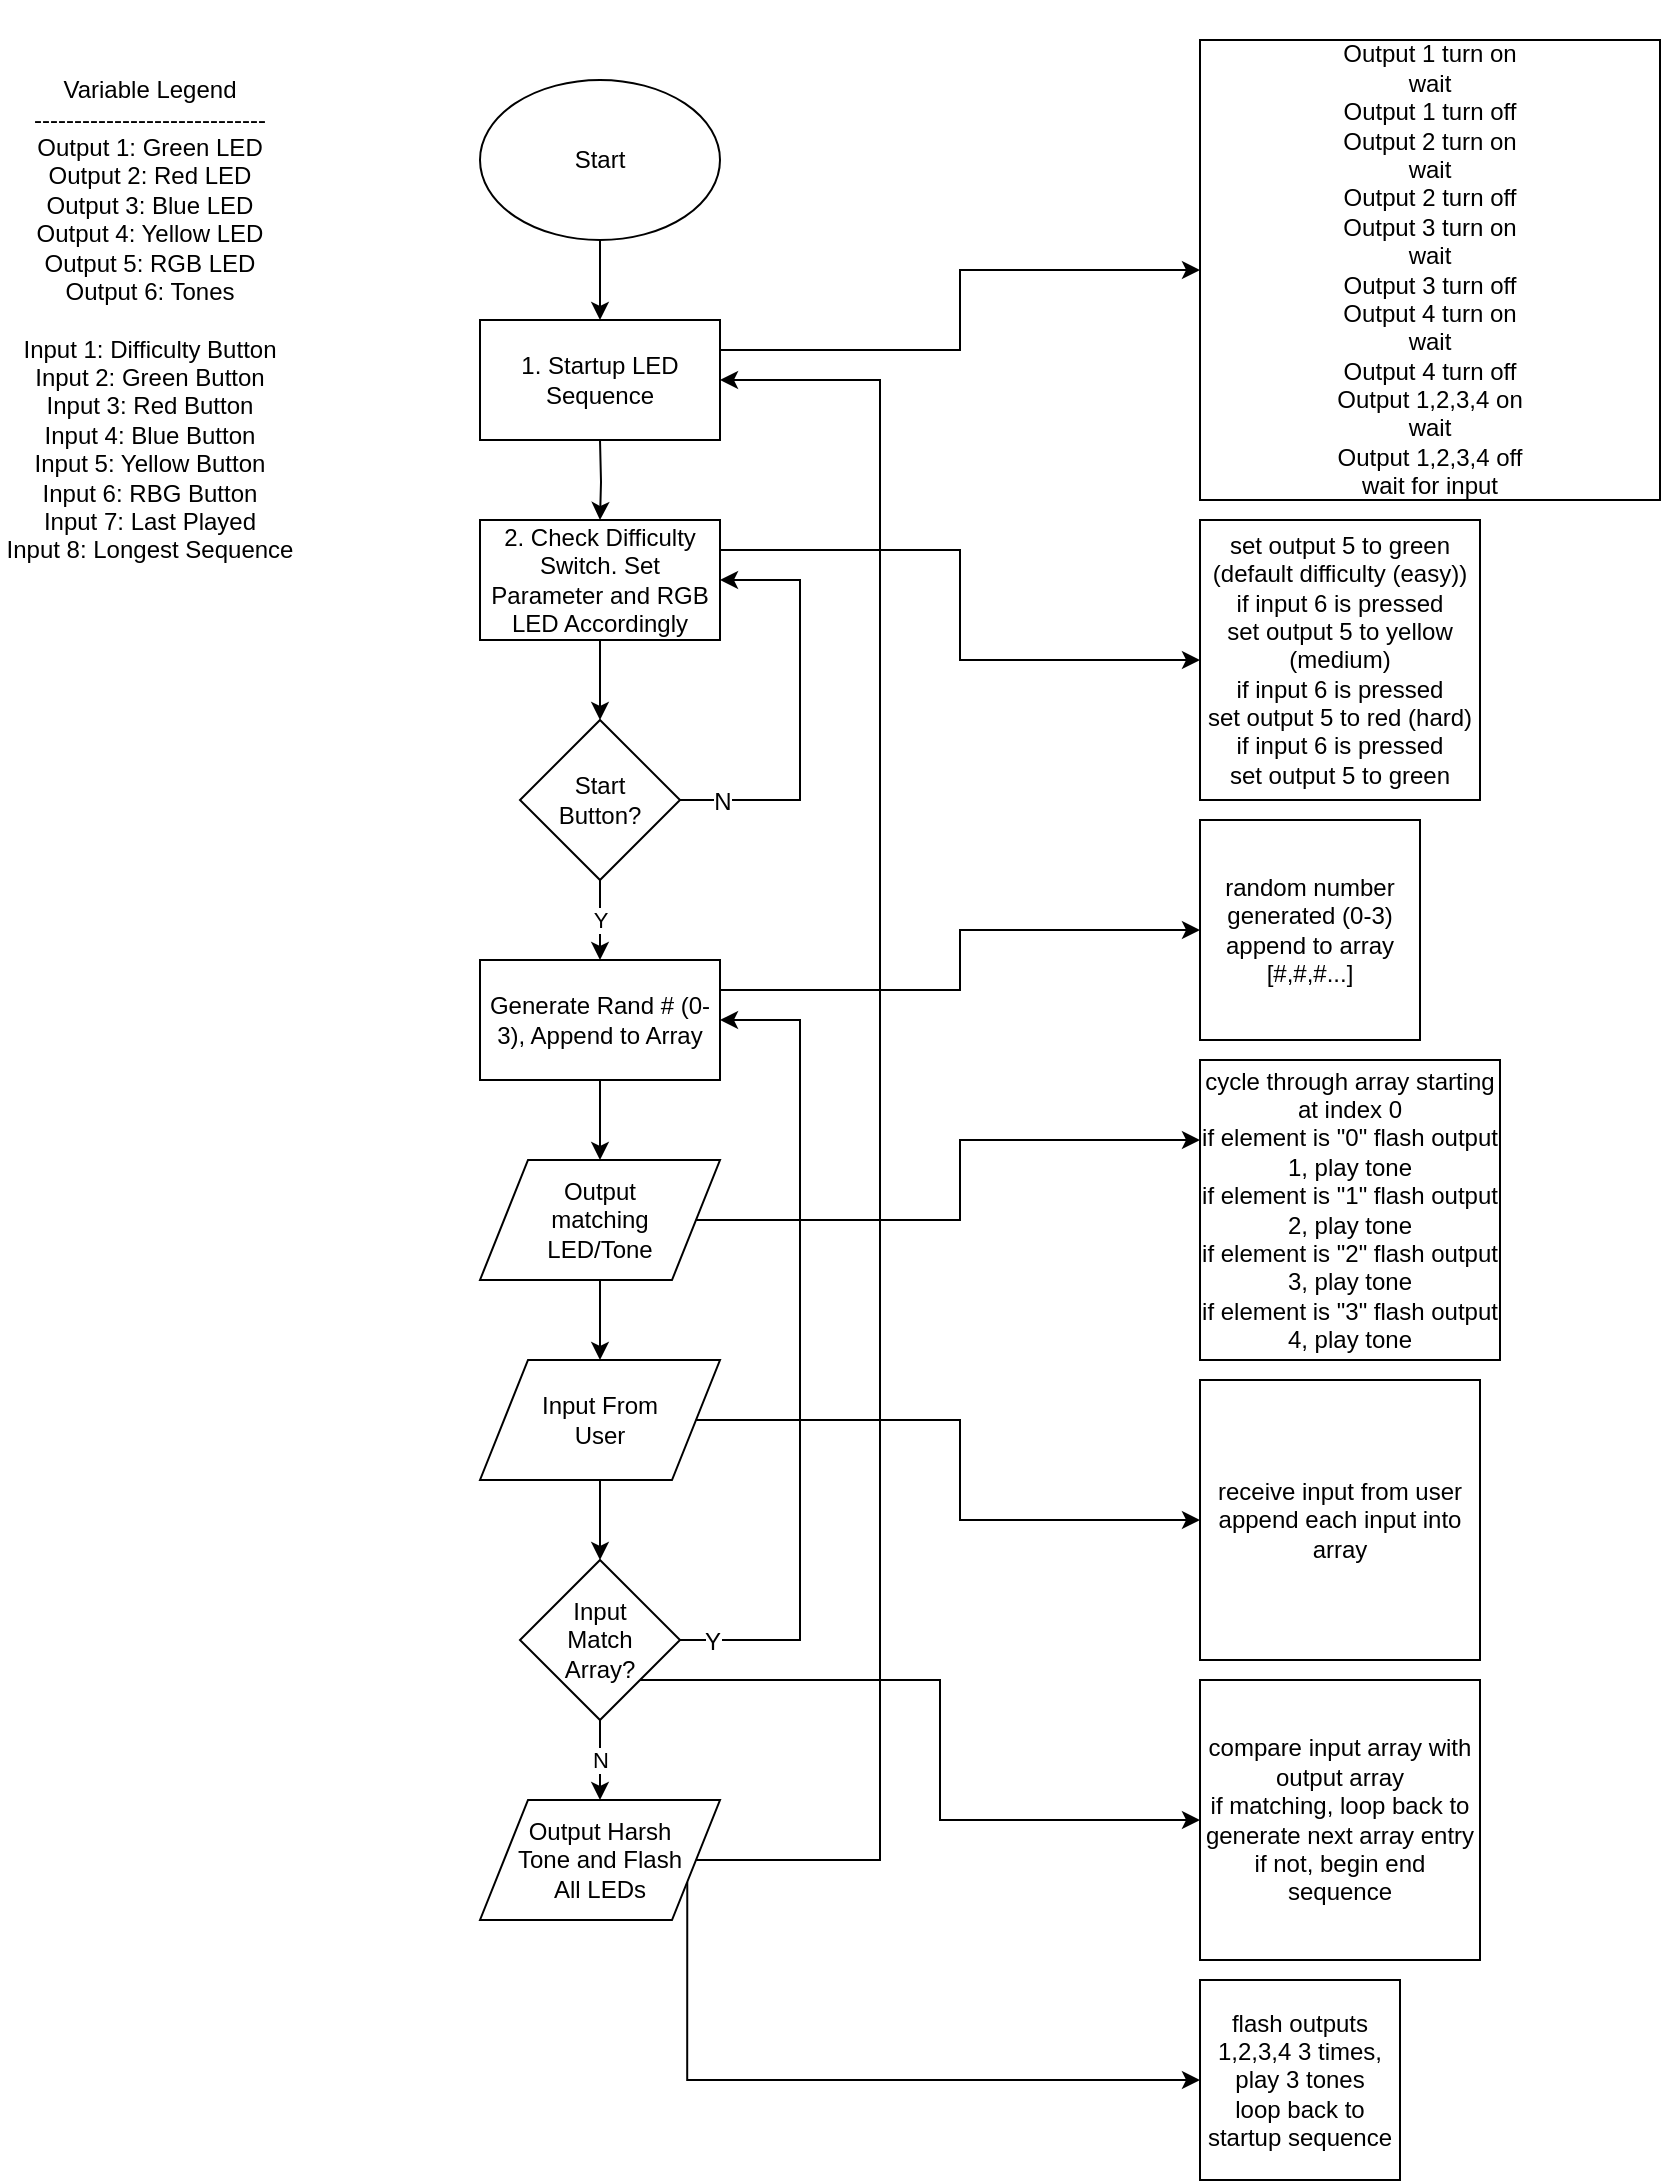 <mxfile version="12.2.2" type="github" pages="1">
  <diagram id="vK2o-zo6DBCBCjjgS45Z" name="Page-1">
    <mxGraphModel dx="555" dy="307" grid="1" gridSize="10" guides="1" tooltips="1" connect="1" arrows="1" fold="1" page="1" pageScale="1" pageWidth="850" pageHeight="1100" math="0" shadow="0">
      <root>
        <mxCell id="0"/>
        <mxCell id="1" parent="0"/>
        <mxCell id="SfQTYZYUw8lY2vtOCrOL-3" value="" style="edgeStyle=orthogonalEdgeStyle;rounded=0;orthogonalLoop=1;jettySize=auto;html=1;" parent="1" source="SfQTYZYUw8lY2vtOCrOL-1" edge="1">
          <mxGeometry relative="1" as="geometry">
            <mxPoint x="300" y="160" as="targetPoint"/>
          </mxGeometry>
        </mxCell>
        <mxCell id="SfQTYZYUw8lY2vtOCrOL-1" value="Start" style="ellipse;whiteSpace=wrap;html=1;" parent="1" vertex="1">
          <mxGeometry x="240" y="40" width="120" height="80" as="geometry"/>
        </mxCell>
        <mxCell id="SfQTYZYUw8lY2vtOCrOL-5" value="" style="edgeStyle=orthogonalEdgeStyle;rounded=0;orthogonalLoop=1;jettySize=auto;html=1;" parent="1" target="SfQTYZYUw8lY2vtOCrOL-4" edge="1">
          <mxGeometry relative="1" as="geometry">
            <mxPoint x="300" y="220" as="sourcePoint"/>
          </mxGeometry>
        </mxCell>
        <mxCell id="biyX1mUiOnCgqSZNUavs-2" value="" style="edgeStyle=orthogonalEdgeStyle;rounded=0;orthogonalLoop=1;jettySize=auto;html=1;" parent="1" source="SfQTYZYUw8lY2vtOCrOL-4" target="biyX1mUiOnCgqSZNUavs-1" edge="1">
          <mxGeometry relative="1" as="geometry"/>
        </mxCell>
        <mxCell id="2XaEiHZqnn_djsdHWynS-10" style="edgeStyle=orthogonalEdgeStyle;rounded=0;orthogonalLoop=1;jettySize=auto;html=1;exitX=1;exitY=0.25;exitDx=0;exitDy=0;targetPerimeterSpacing=0;" parent="1" source="SfQTYZYUw8lY2vtOCrOL-4" target="2XaEiHZqnn_djsdHWynS-11" edge="1">
          <mxGeometry relative="1" as="geometry">
            <mxPoint x="600" y="280" as="targetPoint"/>
          </mxGeometry>
        </mxCell>
        <mxCell id="SfQTYZYUw8lY2vtOCrOL-4" value="&lt;div&gt;2. Check Difficulty Switch. Set Parameter and RGB LED Accordingly&lt;br&gt;&lt;/div&gt;" style="rounded=0;whiteSpace=wrap;html=1;" parent="1" vertex="1">
          <mxGeometry x="240" y="260" width="120" height="60" as="geometry"/>
        </mxCell>
        <mxCell id="2XaEiHZqnn_djsdHWynS-9" style="edgeStyle=orthogonalEdgeStyle;rounded=0;orthogonalLoop=1;jettySize=auto;html=1;exitX=1;exitY=0.25;exitDx=0;exitDy=0;entryX=0;entryY=0.5;entryDx=0;entryDy=0;targetPerimeterSpacing=0;" parent="1" source="SfQTYZYUw8lY2vtOCrOL-6" target="2XaEiHZqnn_djsdHWynS-4" edge="1">
          <mxGeometry relative="1" as="geometry"/>
        </mxCell>
        <mxCell id="SfQTYZYUw8lY2vtOCrOL-6" value="1. Startup LED Sequence" style="rounded=0;whiteSpace=wrap;html=1;" parent="1" vertex="1">
          <mxGeometry x="240" y="160" width="120" height="60" as="geometry"/>
        </mxCell>
        <mxCell id="biyX1mUiOnCgqSZNUavs-3" style="edgeStyle=orthogonalEdgeStyle;rounded=0;orthogonalLoop=1;jettySize=auto;html=1;entryX=1;entryY=0.5;entryDx=0;entryDy=0;" parent="1" source="biyX1mUiOnCgqSZNUavs-1" target="SfQTYZYUw8lY2vtOCrOL-4" edge="1">
          <mxGeometry relative="1" as="geometry">
            <Array as="points">
              <mxPoint x="400" y="400"/>
              <mxPoint x="400" y="290"/>
            </Array>
          </mxGeometry>
        </mxCell>
        <mxCell id="biyX1mUiOnCgqSZNUavs-4" value="N" style="text;html=1;resizable=0;points=[];align=center;verticalAlign=middle;labelBackgroundColor=#ffffff;" parent="biyX1mUiOnCgqSZNUavs-3" vertex="1" connectable="0">
          <mxGeometry x="-0.8" y="-1" relative="1" as="geometry">
            <mxPoint as="offset"/>
          </mxGeometry>
        </mxCell>
        <mxCell id="biyX1mUiOnCgqSZNUavs-6" value="Y" style="edgeStyle=orthogonalEdgeStyle;rounded=0;orthogonalLoop=1;jettySize=auto;html=1;" parent="1" source="biyX1mUiOnCgqSZNUavs-1" target="biyX1mUiOnCgqSZNUavs-5" edge="1">
          <mxGeometry relative="1" as="geometry"/>
        </mxCell>
        <mxCell id="biyX1mUiOnCgqSZNUavs-1" value="&lt;div&gt;Start&lt;br&gt;&lt;/div&gt;&lt;div&gt;Button?&lt;/div&gt;" style="rhombus;whiteSpace=wrap;html=1;" parent="1" vertex="1">
          <mxGeometry x="260" y="360" width="80" height="80" as="geometry"/>
        </mxCell>
        <mxCell id="biyX1mUiOnCgqSZNUavs-8" value="" style="edgeStyle=orthogonalEdgeStyle;rounded=0;orthogonalLoop=1;jettySize=auto;html=1;" parent="1" source="biyX1mUiOnCgqSZNUavs-5" target="biyX1mUiOnCgqSZNUavs-7" edge="1">
          <mxGeometry relative="1" as="geometry"/>
        </mxCell>
        <mxCell id="2XaEiHZqnn_djsdHWynS-15" style="edgeStyle=orthogonalEdgeStyle;rounded=0;orthogonalLoop=1;jettySize=auto;html=1;exitX=1;exitY=0.25;exitDx=0;exitDy=0;targetPerimeterSpacing=0;" parent="1" source="biyX1mUiOnCgqSZNUavs-5" target="2XaEiHZqnn_djsdHWynS-16" edge="1">
          <mxGeometry relative="1" as="geometry">
            <mxPoint x="570" y="470" as="targetPoint"/>
          </mxGeometry>
        </mxCell>
        <mxCell id="biyX1mUiOnCgqSZNUavs-5" value="Generate Rand # (0-3), Append to Array" style="rounded=0;whiteSpace=wrap;html=1;" parent="1" vertex="1">
          <mxGeometry x="240" y="480" width="120" height="60" as="geometry"/>
        </mxCell>
        <mxCell id="biyX1mUiOnCgqSZNUavs-10" value="" style="edgeStyle=orthogonalEdgeStyle;rounded=0;orthogonalLoop=1;jettySize=auto;html=1;" parent="1" source="biyX1mUiOnCgqSZNUavs-7" target="biyX1mUiOnCgqSZNUavs-9" edge="1">
          <mxGeometry relative="1" as="geometry"/>
        </mxCell>
        <mxCell id="2XaEiHZqnn_djsdHWynS-12" style="edgeStyle=orthogonalEdgeStyle;rounded=0;orthogonalLoop=1;jettySize=auto;html=1;targetPerimeterSpacing=0;" parent="1" source="biyX1mUiOnCgqSZNUavs-7" target="2XaEiHZqnn_djsdHWynS-13" edge="1">
          <mxGeometry relative="1" as="geometry">
            <mxPoint x="520" y="480" as="targetPoint"/>
            <Array as="points">
              <mxPoint x="480" y="610"/>
              <mxPoint x="480" y="570"/>
            </Array>
          </mxGeometry>
        </mxCell>
        <mxCell id="biyX1mUiOnCgqSZNUavs-7" value="&lt;div&gt;Output&lt;/div&gt;&lt;div&gt;matching&lt;/div&gt;&lt;div&gt;LED/Tone&lt;/div&gt;" style="shape=parallelogram;perimeter=parallelogramPerimeter;whiteSpace=wrap;html=1;" parent="1" vertex="1">
          <mxGeometry x="240" y="580" width="120" height="60" as="geometry"/>
        </mxCell>
        <mxCell id="biyX1mUiOnCgqSZNUavs-12" value="" style="edgeStyle=orthogonalEdgeStyle;rounded=0;orthogonalLoop=1;jettySize=auto;html=1;" parent="1" source="biyX1mUiOnCgqSZNUavs-9" target="biyX1mUiOnCgqSZNUavs-11" edge="1">
          <mxGeometry relative="1" as="geometry"/>
        </mxCell>
        <mxCell id="2XaEiHZqnn_djsdHWynS-17" style="edgeStyle=orthogonalEdgeStyle;rounded=0;orthogonalLoop=1;jettySize=auto;html=1;exitX=1;exitY=0.5;exitDx=0;exitDy=0;targetPerimeterSpacing=0;" parent="1" source="biyX1mUiOnCgqSZNUavs-9" target="2XaEiHZqnn_djsdHWynS-18" edge="1">
          <mxGeometry relative="1" as="geometry">
            <mxPoint x="560" y="730" as="targetPoint"/>
          </mxGeometry>
        </mxCell>
        <mxCell id="biyX1mUiOnCgqSZNUavs-9" value="&lt;div&gt;Input From&lt;/div&gt;&lt;div&gt;User&lt;br&gt;&lt;/div&gt;" style="shape=parallelogram;perimeter=parallelogramPerimeter;whiteSpace=wrap;html=1;" parent="1" vertex="1">
          <mxGeometry x="240" y="680" width="120" height="60" as="geometry"/>
        </mxCell>
        <mxCell id="biyX1mUiOnCgqSZNUavs-13" style="edgeStyle=orthogonalEdgeStyle;rounded=0;orthogonalLoop=1;jettySize=auto;html=1;entryX=1;entryY=0.5;entryDx=0;entryDy=0;" parent="1" source="biyX1mUiOnCgqSZNUavs-11" target="biyX1mUiOnCgqSZNUavs-5" edge="1">
          <mxGeometry relative="1" as="geometry">
            <Array as="points">
              <mxPoint x="400" y="820"/>
              <mxPoint x="400" y="510"/>
            </Array>
          </mxGeometry>
        </mxCell>
        <mxCell id="biyX1mUiOnCgqSZNUavs-14" value="Y" style="text;html=1;resizable=0;points=[];align=center;verticalAlign=middle;labelBackgroundColor=#ffffff;" parent="biyX1mUiOnCgqSZNUavs-13" vertex="1" connectable="0">
          <mxGeometry x="-0.922" y="-1" relative="1" as="geometry">
            <mxPoint as="offset"/>
          </mxGeometry>
        </mxCell>
        <mxCell id="biyX1mUiOnCgqSZNUavs-16" value="N" style="edgeStyle=orthogonalEdgeStyle;rounded=0;orthogonalLoop=1;jettySize=auto;html=1;" parent="1" source="biyX1mUiOnCgqSZNUavs-11" target="biyX1mUiOnCgqSZNUavs-15" edge="1">
          <mxGeometry relative="1" as="geometry"/>
        </mxCell>
        <mxCell id="2XaEiHZqnn_djsdHWynS-19" style="edgeStyle=orthogonalEdgeStyle;rounded=0;orthogonalLoop=1;jettySize=auto;html=1;exitX=1;exitY=1;exitDx=0;exitDy=0;targetPerimeterSpacing=0;" parent="1" source="biyX1mUiOnCgqSZNUavs-11" target="2XaEiHZqnn_djsdHWynS-20" edge="1">
          <mxGeometry relative="1" as="geometry">
            <mxPoint x="560" y="890" as="targetPoint"/>
          </mxGeometry>
        </mxCell>
        <mxCell id="biyX1mUiOnCgqSZNUavs-11" value="&lt;div&gt;Input&lt;/div&gt;&lt;div&gt;Match&lt;/div&gt;&lt;div&gt;Array?&lt;br&gt;&lt;/div&gt;" style="rhombus;whiteSpace=wrap;html=1;" parent="1" vertex="1">
          <mxGeometry x="260" y="780" width="80" height="80" as="geometry"/>
        </mxCell>
        <mxCell id="biyX1mUiOnCgqSZNUavs-17" style="edgeStyle=orthogonalEdgeStyle;rounded=0;orthogonalLoop=1;jettySize=auto;html=1;entryX=1;entryY=0.5;entryDx=0;entryDy=0;" parent="1" source="biyX1mUiOnCgqSZNUavs-15" target="SfQTYZYUw8lY2vtOCrOL-6" edge="1">
          <mxGeometry relative="1" as="geometry">
            <mxPoint x="440" y="270" as="targetPoint"/>
            <Array as="points">
              <mxPoint x="440" y="930"/>
              <mxPoint x="440" y="190"/>
            </Array>
          </mxGeometry>
        </mxCell>
        <mxCell id="2XaEiHZqnn_djsdHWynS-21" style="edgeStyle=orthogonalEdgeStyle;rounded=0;orthogonalLoop=1;jettySize=auto;html=1;exitX=1;exitY=0.75;exitDx=0;exitDy=0;targetPerimeterSpacing=0;" parent="1" source="biyX1mUiOnCgqSZNUavs-15" target="2XaEiHZqnn_djsdHWynS-22" edge="1">
          <mxGeometry relative="1" as="geometry">
            <mxPoint x="540" y="1040" as="targetPoint"/>
            <Array as="points">
              <mxPoint x="344" y="1040"/>
            </Array>
          </mxGeometry>
        </mxCell>
        <mxCell id="biyX1mUiOnCgqSZNUavs-15" value="&lt;div&gt;Output Harsh&lt;/div&gt;&lt;div&gt;Tone and Flash&lt;/div&gt;&lt;div&gt;All LEDs&lt;br&gt;&lt;/div&gt;" style="shape=parallelogram;perimeter=parallelogramPerimeter;whiteSpace=wrap;html=1;" parent="1" vertex="1">
          <mxGeometry x="240" y="900" width="120" height="60" as="geometry"/>
        </mxCell>
        <mxCell id="2XaEiHZqnn_djsdHWynS-1" value="Variable Legend&lt;br&gt;-----------------------------&lt;br&gt;Output 1: Green LED&lt;br&gt;Output 2: Red LED&lt;br&gt;Output 3: Blue LED&lt;br&gt;Output 4: Yellow LED&lt;br&gt;Output 5: RGB LED&lt;br&gt;Output 6: Tones&lt;br&gt;&lt;br&gt;Input 1: Difficulty Button&lt;br&gt;Input 2: Green Button&lt;br&gt;Input 3: Red Button&lt;br&gt;Input 4: Blue Button&lt;br&gt;Input 5: Yellow Button&lt;br&gt;Input 6: RBG Button&lt;br&gt;Input 7: Last Played&lt;br&gt;Input 8: Longest Sequence" style="text;html=1;strokeColor=none;fillColor=none;align=center;verticalAlign=middle;whiteSpace=wrap;rounded=0;" parent="1" vertex="1">
          <mxGeometry width="150" height="320" as="geometry"/>
        </mxCell>
        <mxCell id="2XaEiHZqnn_djsdHWynS-4" value="Output 1 turn on&lt;br&gt;wait&lt;br&gt;Output 1 turn off&lt;br&gt;Output 2 turn on&lt;br&gt;wait&lt;br&gt;Output 2 turn off&lt;br&gt;Output 3 turn on&lt;br&gt;wait&lt;br&gt;Output 3 turn off&lt;br&gt;Output 4 turn on&lt;br&gt;wait&lt;br&gt;Output 4 turn off&lt;br&gt;Output 1,2,3,4 on&lt;br&gt;wait&lt;br&gt;Output 1,2,3,4 off&lt;br&gt;wait for input" style="whiteSpace=wrap;html=1;aspect=fixed;" parent="1" vertex="1">
          <mxGeometry x="600" y="20" width="230" height="230" as="geometry"/>
        </mxCell>
        <mxCell id="2XaEiHZqnn_djsdHWynS-11" value="set output 5 to green (default difficulty (easy))&lt;br&gt;if input 6 is pressed&lt;br&gt;set output 5 to yellow (medium)&lt;br&gt;if input 6 is pressed&lt;br&gt;set output 5 to red (hard)&lt;br&gt;if input 6 is pressed&lt;br&gt;set output 5 to green" style="whiteSpace=wrap;html=1;aspect=fixed;" parent="1" vertex="1">
          <mxGeometry x="600" y="260" width="140" height="140" as="geometry"/>
        </mxCell>
        <mxCell id="2XaEiHZqnn_djsdHWynS-13" value="cycle through array starting at index 0&lt;br&gt;if element is &quot;0&quot; flash output 1, play tone&lt;br&gt;if element is &quot;1&quot; flash output 2, play tone&lt;br&gt;if element is &quot;2&quot; flash output 3, play tone&lt;br&gt;if element is &quot;3&quot; flash output 4, play tone" style="whiteSpace=wrap;html=1;aspect=fixed;" parent="1" vertex="1">
          <mxGeometry x="600" y="530" width="150" height="150" as="geometry"/>
        </mxCell>
        <mxCell id="2XaEiHZqnn_djsdHWynS-16" value="random number generated (0-3)&lt;br&gt;append to array&lt;br&gt;[#,#,#...]" style="whiteSpace=wrap;html=1;aspect=fixed;" parent="1" vertex="1">
          <mxGeometry x="600" y="410" width="110" height="110" as="geometry"/>
        </mxCell>
        <mxCell id="2XaEiHZqnn_djsdHWynS-18" value="receive input from user&lt;br&gt;append each input into array" style="whiteSpace=wrap;html=1;aspect=fixed;" parent="1" vertex="1">
          <mxGeometry x="600" y="690" width="140" height="140" as="geometry"/>
        </mxCell>
        <mxCell id="2XaEiHZqnn_djsdHWynS-20" value="compare input array with output array&lt;br&gt;if matching, loop back to generate next array entry&lt;br&gt;if not, begin end sequence" style="whiteSpace=wrap;html=1;aspect=fixed;" parent="1" vertex="1">
          <mxGeometry x="600" y="840" width="140" height="140" as="geometry"/>
        </mxCell>
        <mxCell id="2XaEiHZqnn_djsdHWynS-22" value="flash outputs 1,2,3,4 3 times, play 3 tones&lt;br&gt;loop back to startup sequence" style="whiteSpace=wrap;html=1;aspect=fixed;" parent="1" vertex="1">
          <mxGeometry x="600" y="990" width="100" height="100" as="geometry"/>
        </mxCell>
      </root>
    </mxGraphModel>
  </diagram>
</mxfile>
